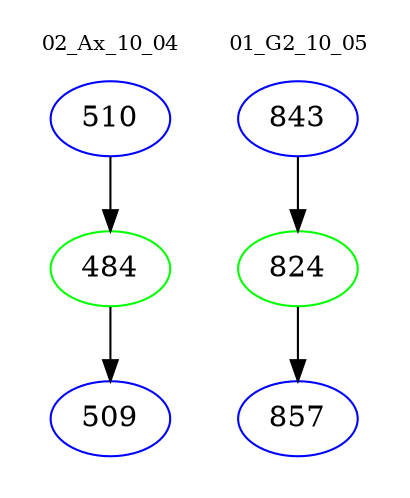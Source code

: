 digraph{
subgraph cluster_0 {
color = white
label = "02_Ax_10_04";
fontsize=10;
T0_510 [label="510", color="blue"]
T0_510 -> T0_484 [color="black"]
T0_484 [label="484", color="green"]
T0_484 -> T0_509 [color="black"]
T0_509 [label="509", color="blue"]
}
subgraph cluster_1 {
color = white
label = "01_G2_10_05";
fontsize=10;
T1_843 [label="843", color="blue"]
T1_843 -> T1_824 [color="black"]
T1_824 [label="824", color="green"]
T1_824 -> T1_857 [color="black"]
T1_857 [label="857", color="blue"]
}
}
